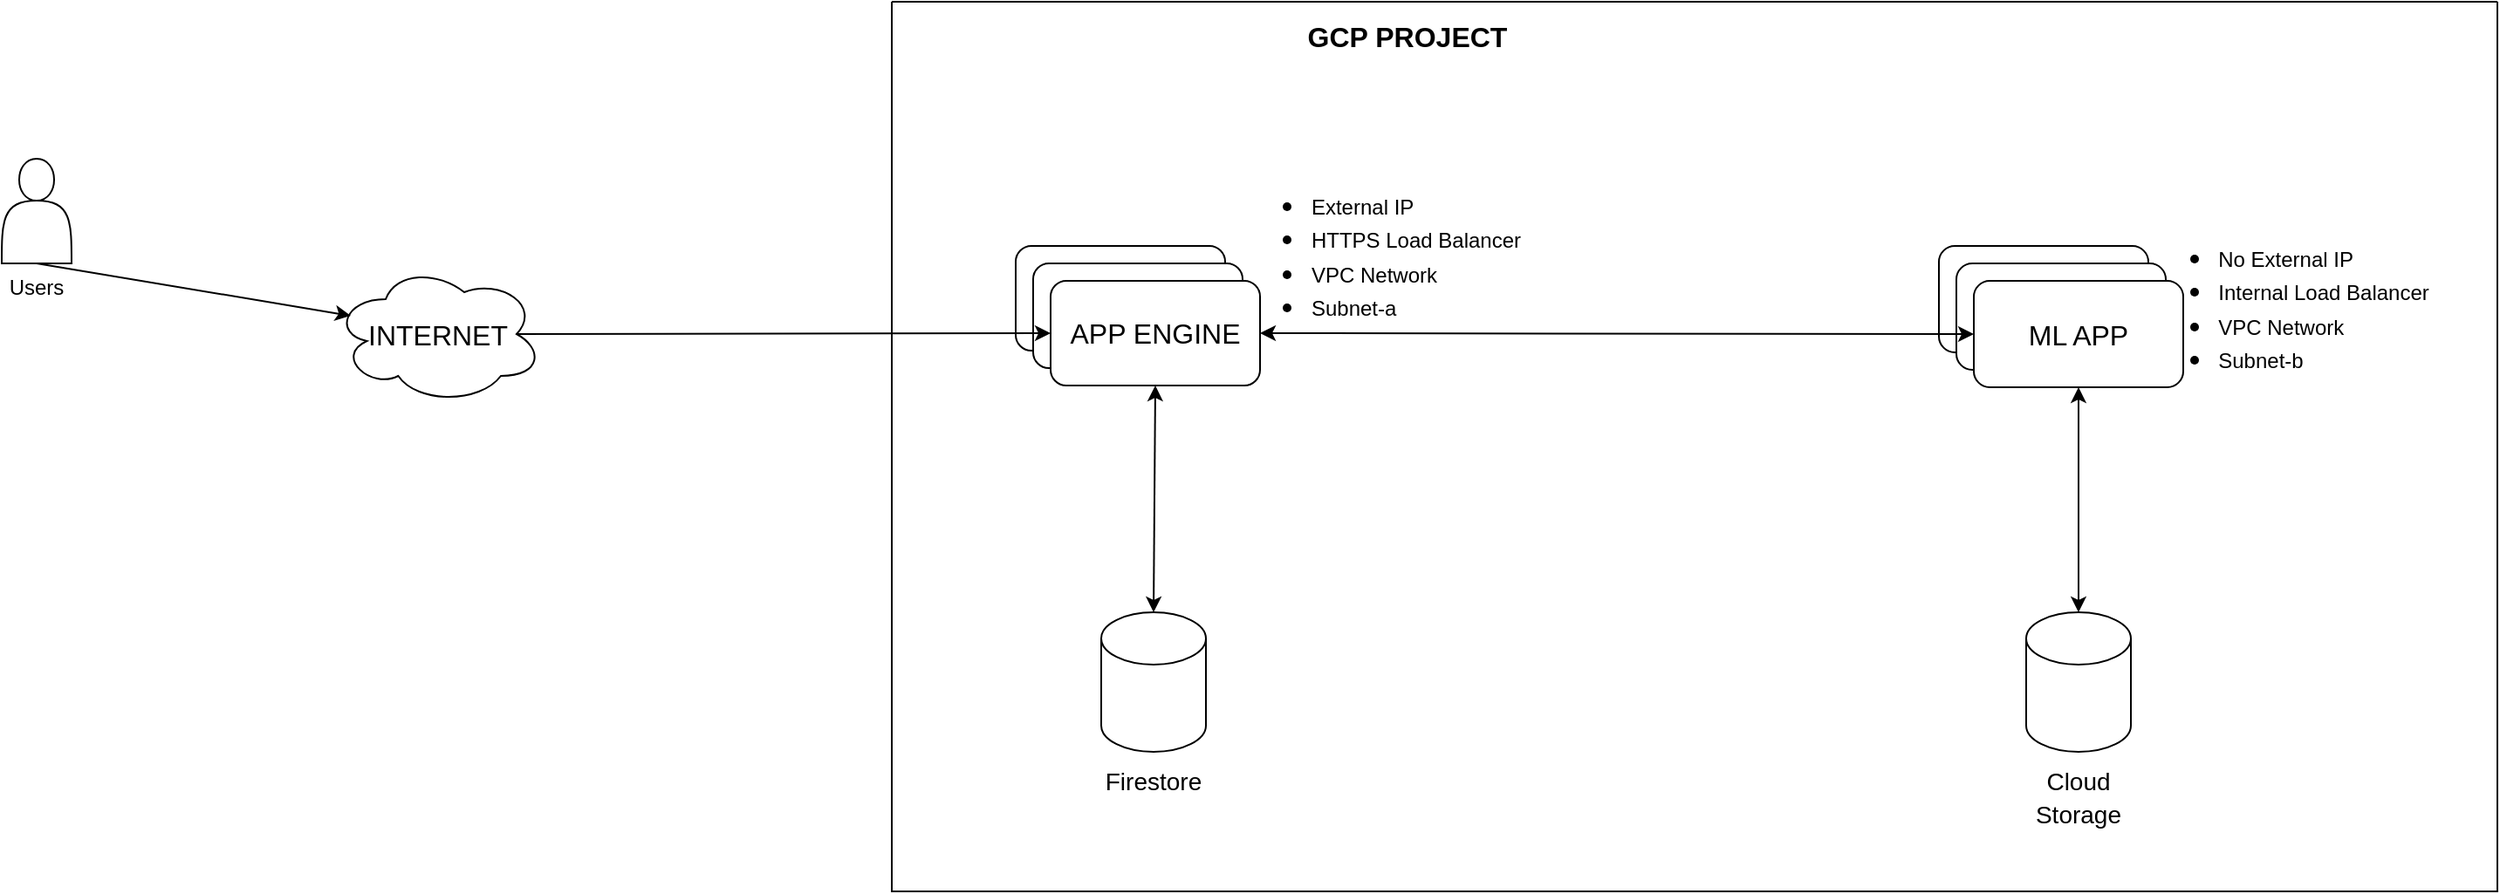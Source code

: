 <mxfile version="14.6.13" type="github">
  <diagram id="STR4GGFviTTkDKQemvLC" name="Page-1">
    <mxGraphModel dx="1108" dy="482" grid="1" gridSize="10" guides="1" tooltips="1" connect="1" arrows="1" fold="1" page="1" pageScale="1" pageWidth="827" pageHeight="1169" math="0" shadow="0">
      <root>
        <mxCell id="0" />
        <mxCell id="1" parent="0" />
        <mxCell id="73V-x_rOOre6qfoeKqHC-1" value="Users" style="shape=actor;whiteSpace=wrap;html=1;labelPosition=center;verticalLabelPosition=bottom;align=center;verticalAlign=top;" vertex="1" parent="1">
          <mxGeometry x="20" y="90" width="40" height="60" as="geometry" />
        </mxCell>
        <mxCell id="73V-x_rOOre6qfoeKqHC-2" value="" style="swimlane;startSize=0;spacingTop=4;spacingLeft=4;spacingBottom=4;spacingRight=4;" vertex="1" parent="1">
          <mxGeometry x="530" width="920" height="510" as="geometry">
            <mxRectangle x="220" y="-20" width="50" height="40" as="alternateBounds" />
          </mxGeometry>
        </mxCell>
        <mxCell id="73V-x_rOOre6qfoeKqHC-3" value="&lt;b&gt;GCP PROJECT&lt;/b&gt;" style="text;html=1;resizable=0;autosize=1;align=center;verticalAlign=middle;points=[];fillColor=none;strokeColor=none;rounded=0;labelBorderColor=none;fontSize=16;" vertex="1" parent="73V-x_rOOre6qfoeKqHC-2">
          <mxGeometry x="230" y="10" width="130" height="20" as="geometry" />
        </mxCell>
        <mxCell id="73V-x_rOOre6qfoeKqHC-6" value="&lt;font style=&quot;font-size: 14px&quot;&gt;Firestore&lt;/font&gt;" style="shape=cylinder3;whiteSpace=wrap;html=1;boundedLbl=1;backgroundOutline=1;size=15;fontSize=16;labelPosition=center;verticalLabelPosition=bottom;align=center;verticalAlign=top;" vertex="1" parent="73V-x_rOOre6qfoeKqHC-2">
          <mxGeometry x="120" y="350" width="60" height="80" as="geometry" />
        </mxCell>
        <mxCell id="73V-x_rOOre6qfoeKqHC-7" value="APP ENGINE" style="rounded=1;whiteSpace=wrap;html=1;fontSize=16;" vertex="1" parent="73V-x_rOOre6qfoeKqHC-2">
          <mxGeometry x="71" y="140" width="120" height="60" as="geometry" />
        </mxCell>
        <mxCell id="73V-x_rOOre6qfoeKqHC-8" value="&lt;font style=&quot;font-size: 14px&quot;&gt;Cloud Storage&lt;/font&gt;" style="shape=cylinder3;whiteSpace=wrap;html=1;boundedLbl=1;backgroundOutline=1;size=15;fontSize=16;labelPosition=center;verticalLabelPosition=bottom;align=center;verticalAlign=top;" vertex="1" parent="73V-x_rOOre6qfoeKqHC-2">
          <mxGeometry x="650" y="350" width="60" height="80" as="geometry" />
        </mxCell>
        <mxCell id="73V-x_rOOre6qfoeKqHC-29" value="ML APP" style="rounded=1;whiteSpace=wrap;html=1;fontSize=16;" vertex="1" parent="73V-x_rOOre6qfoeKqHC-2">
          <mxGeometry x="600" y="140" width="120" height="61" as="geometry" />
        </mxCell>
        <mxCell id="73V-x_rOOre6qfoeKqHC-33" value="ML APP" style="rounded=1;whiteSpace=wrap;html=1;fontSize=16;" vertex="1" parent="73V-x_rOOre6qfoeKqHC-2">
          <mxGeometry x="610" y="150" width="120" height="61" as="geometry" />
        </mxCell>
        <mxCell id="73V-x_rOOre6qfoeKqHC-34" value="ML APP" style="rounded=1;whiteSpace=wrap;html=1;fontSize=16;" vertex="1" parent="73V-x_rOOre6qfoeKqHC-2">
          <mxGeometry x="620" y="160" width="120" height="61" as="geometry" />
        </mxCell>
        <mxCell id="73V-x_rOOre6qfoeKqHC-35" value="" style="endArrow=classic;startArrow=classic;html=1;fontSize=16;entryX=0.5;entryY=1;entryDx=0;entryDy=0;exitX=0.5;exitY=0;exitDx=0;exitDy=0;exitPerimeter=0;" edge="1" parent="73V-x_rOOre6qfoeKqHC-2" source="73V-x_rOOre6qfoeKqHC-8" target="73V-x_rOOre6qfoeKqHC-34">
          <mxGeometry width="50" height="50" relative="1" as="geometry">
            <mxPoint x="680" y="290" as="sourcePoint" />
            <mxPoint x="480" y="160" as="targetPoint" />
            <Array as="points" />
          </mxGeometry>
        </mxCell>
        <mxCell id="73V-x_rOOre6qfoeKqHC-43" value="&lt;div style=&quot;text-align: left&quot;&gt;&lt;ul&gt;&lt;li&gt;&lt;span style=&quot;font-size: 12px&quot;&gt;No External IP&amp;nbsp;&lt;/span&gt;&lt;/li&gt;&lt;li&gt;&lt;span style=&quot;font-size: 12px&quot;&gt;Internal Load Balancer&lt;/span&gt;&lt;/li&gt;&lt;li&gt;&lt;span style=&quot;font-size: 12px&quot;&gt;VPC Network&lt;/span&gt;&lt;/li&gt;&lt;li&gt;&lt;span style=&quot;font-size: 12px&quot;&gt;Subnet-b&lt;/span&gt;&lt;/li&gt;&lt;/ul&gt;&lt;/div&gt;" style="text;html=1;align=center;verticalAlign=middle;resizable=0;points=[];autosize=1;strokeColor=none;fontSize=16;" vertex="1" parent="73V-x_rOOre6qfoeKqHC-2">
          <mxGeometry x="710" y="115" width="180" height="120" as="geometry" />
        </mxCell>
        <mxCell id="73V-x_rOOre6qfoeKqHC-44" value="&lt;ul&gt;&lt;li style=&quot;text-align: left&quot;&gt;&lt;font style=&quot;font-size: 12px&quot;&gt;External IP&amp;nbsp;&lt;/font&gt;&lt;/li&gt;&lt;li style=&quot;text-align: left&quot;&gt;&lt;span style=&quot;font-size: 12px&quot;&gt;HTTPS Load Balancer&lt;/span&gt;&lt;/li&gt;&lt;li style=&quot;text-align: left&quot;&gt;&lt;span style=&quot;font-size: 12px&quot;&gt;VPC Network&amp;nbsp;&lt;/span&gt;&lt;/li&gt;&lt;li style=&quot;text-align: left&quot;&gt;&lt;span style=&quot;font-size: 12px&quot;&gt;Subnet-a&lt;/span&gt;&lt;/li&gt;&lt;/ul&gt;" style="text;html=1;align=center;verticalAlign=middle;resizable=0;points=[];autosize=1;strokeColor=none;fontSize=16;" vertex="1" parent="73V-x_rOOre6qfoeKqHC-2">
          <mxGeometry x="190" y="85" width="180" height="120" as="geometry" />
        </mxCell>
        <mxCell id="73V-x_rOOre6qfoeKqHC-10" value="INTERNET" style="ellipse;shape=cloud;whiteSpace=wrap;html=1;fontSize=16;" vertex="1" parent="1">
          <mxGeometry x="210" y="150.5" width="120" height="80" as="geometry" />
        </mxCell>
        <mxCell id="73V-x_rOOre6qfoeKqHC-31" value="APP ENGINE" style="rounded=1;whiteSpace=wrap;html=1;fontSize=16;" vertex="1" parent="1">
          <mxGeometry x="611" y="150" width="120" height="60" as="geometry" />
        </mxCell>
        <mxCell id="73V-x_rOOre6qfoeKqHC-32" value="APP ENGINE" style="rounded=1;whiteSpace=wrap;html=1;fontSize=16;" vertex="1" parent="1">
          <mxGeometry x="621" y="160" width="120" height="60" as="geometry" />
        </mxCell>
        <mxCell id="73V-x_rOOre6qfoeKqHC-37" value="" style="endArrow=classic;startArrow=classic;html=1;fontSize=16;entryX=0;entryY=0.5;entryDx=0;entryDy=0;exitX=1;exitY=0.5;exitDx=0;exitDy=0;" edge="1" parent="1" source="73V-x_rOOre6qfoeKqHC-32" target="73V-x_rOOre6qfoeKqHC-34">
          <mxGeometry width="50" height="50" relative="1" as="geometry">
            <mxPoint x="740" y="410" as="sourcePoint" />
            <mxPoint x="790" y="360" as="targetPoint" />
          </mxGeometry>
        </mxCell>
        <mxCell id="73V-x_rOOre6qfoeKqHC-38" value="" style="endArrow=classic;html=1;fontSize=16;entryX=0;entryY=0.5;entryDx=0;entryDy=0;exitX=0.875;exitY=0.5;exitDx=0;exitDy=0;exitPerimeter=0;" edge="1" parent="1" source="73V-x_rOOre6qfoeKqHC-10" target="73V-x_rOOre6qfoeKqHC-32">
          <mxGeometry width="50" height="50" relative="1" as="geometry">
            <mxPoint x="350" y="190" as="sourcePoint" />
            <mxPoint x="380" y="260" as="targetPoint" />
          </mxGeometry>
        </mxCell>
        <mxCell id="73V-x_rOOre6qfoeKqHC-40" value="" style="endArrow=classic;html=1;fontSize=16;exitX=0.5;exitY=1;exitDx=0;exitDy=0;" edge="1" parent="1" source="73V-x_rOOre6qfoeKqHC-1">
          <mxGeometry width="50" height="50" relative="1" as="geometry">
            <mxPoint x="330" y="310" as="sourcePoint" />
            <mxPoint x="220" y="180" as="targetPoint" />
          </mxGeometry>
        </mxCell>
        <mxCell id="73V-x_rOOre6qfoeKqHC-36" value="" style="endArrow=classic;startArrow=classic;html=1;fontSize=16;exitX=0.5;exitY=0;exitDx=0;exitDy=0;exitPerimeter=0;entryX=0.5;entryY=1;entryDx=0;entryDy=0;" edge="1" parent="1" source="73V-x_rOOre6qfoeKqHC-6" target="73V-x_rOOre6qfoeKqHC-32">
          <mxGeometry width="50" height="50" relative="1" as="geometry">
            <mxPoint x="683.5" y="290" as="sourcePoint" />
            <mxPoint x="670" y="230" as="targetPoint" />
            <Array as="points" />
          </mxGeometry>
        </mxCell>
      </root>
    </mxGraphModel>
  </diagram>
</mxfile>
